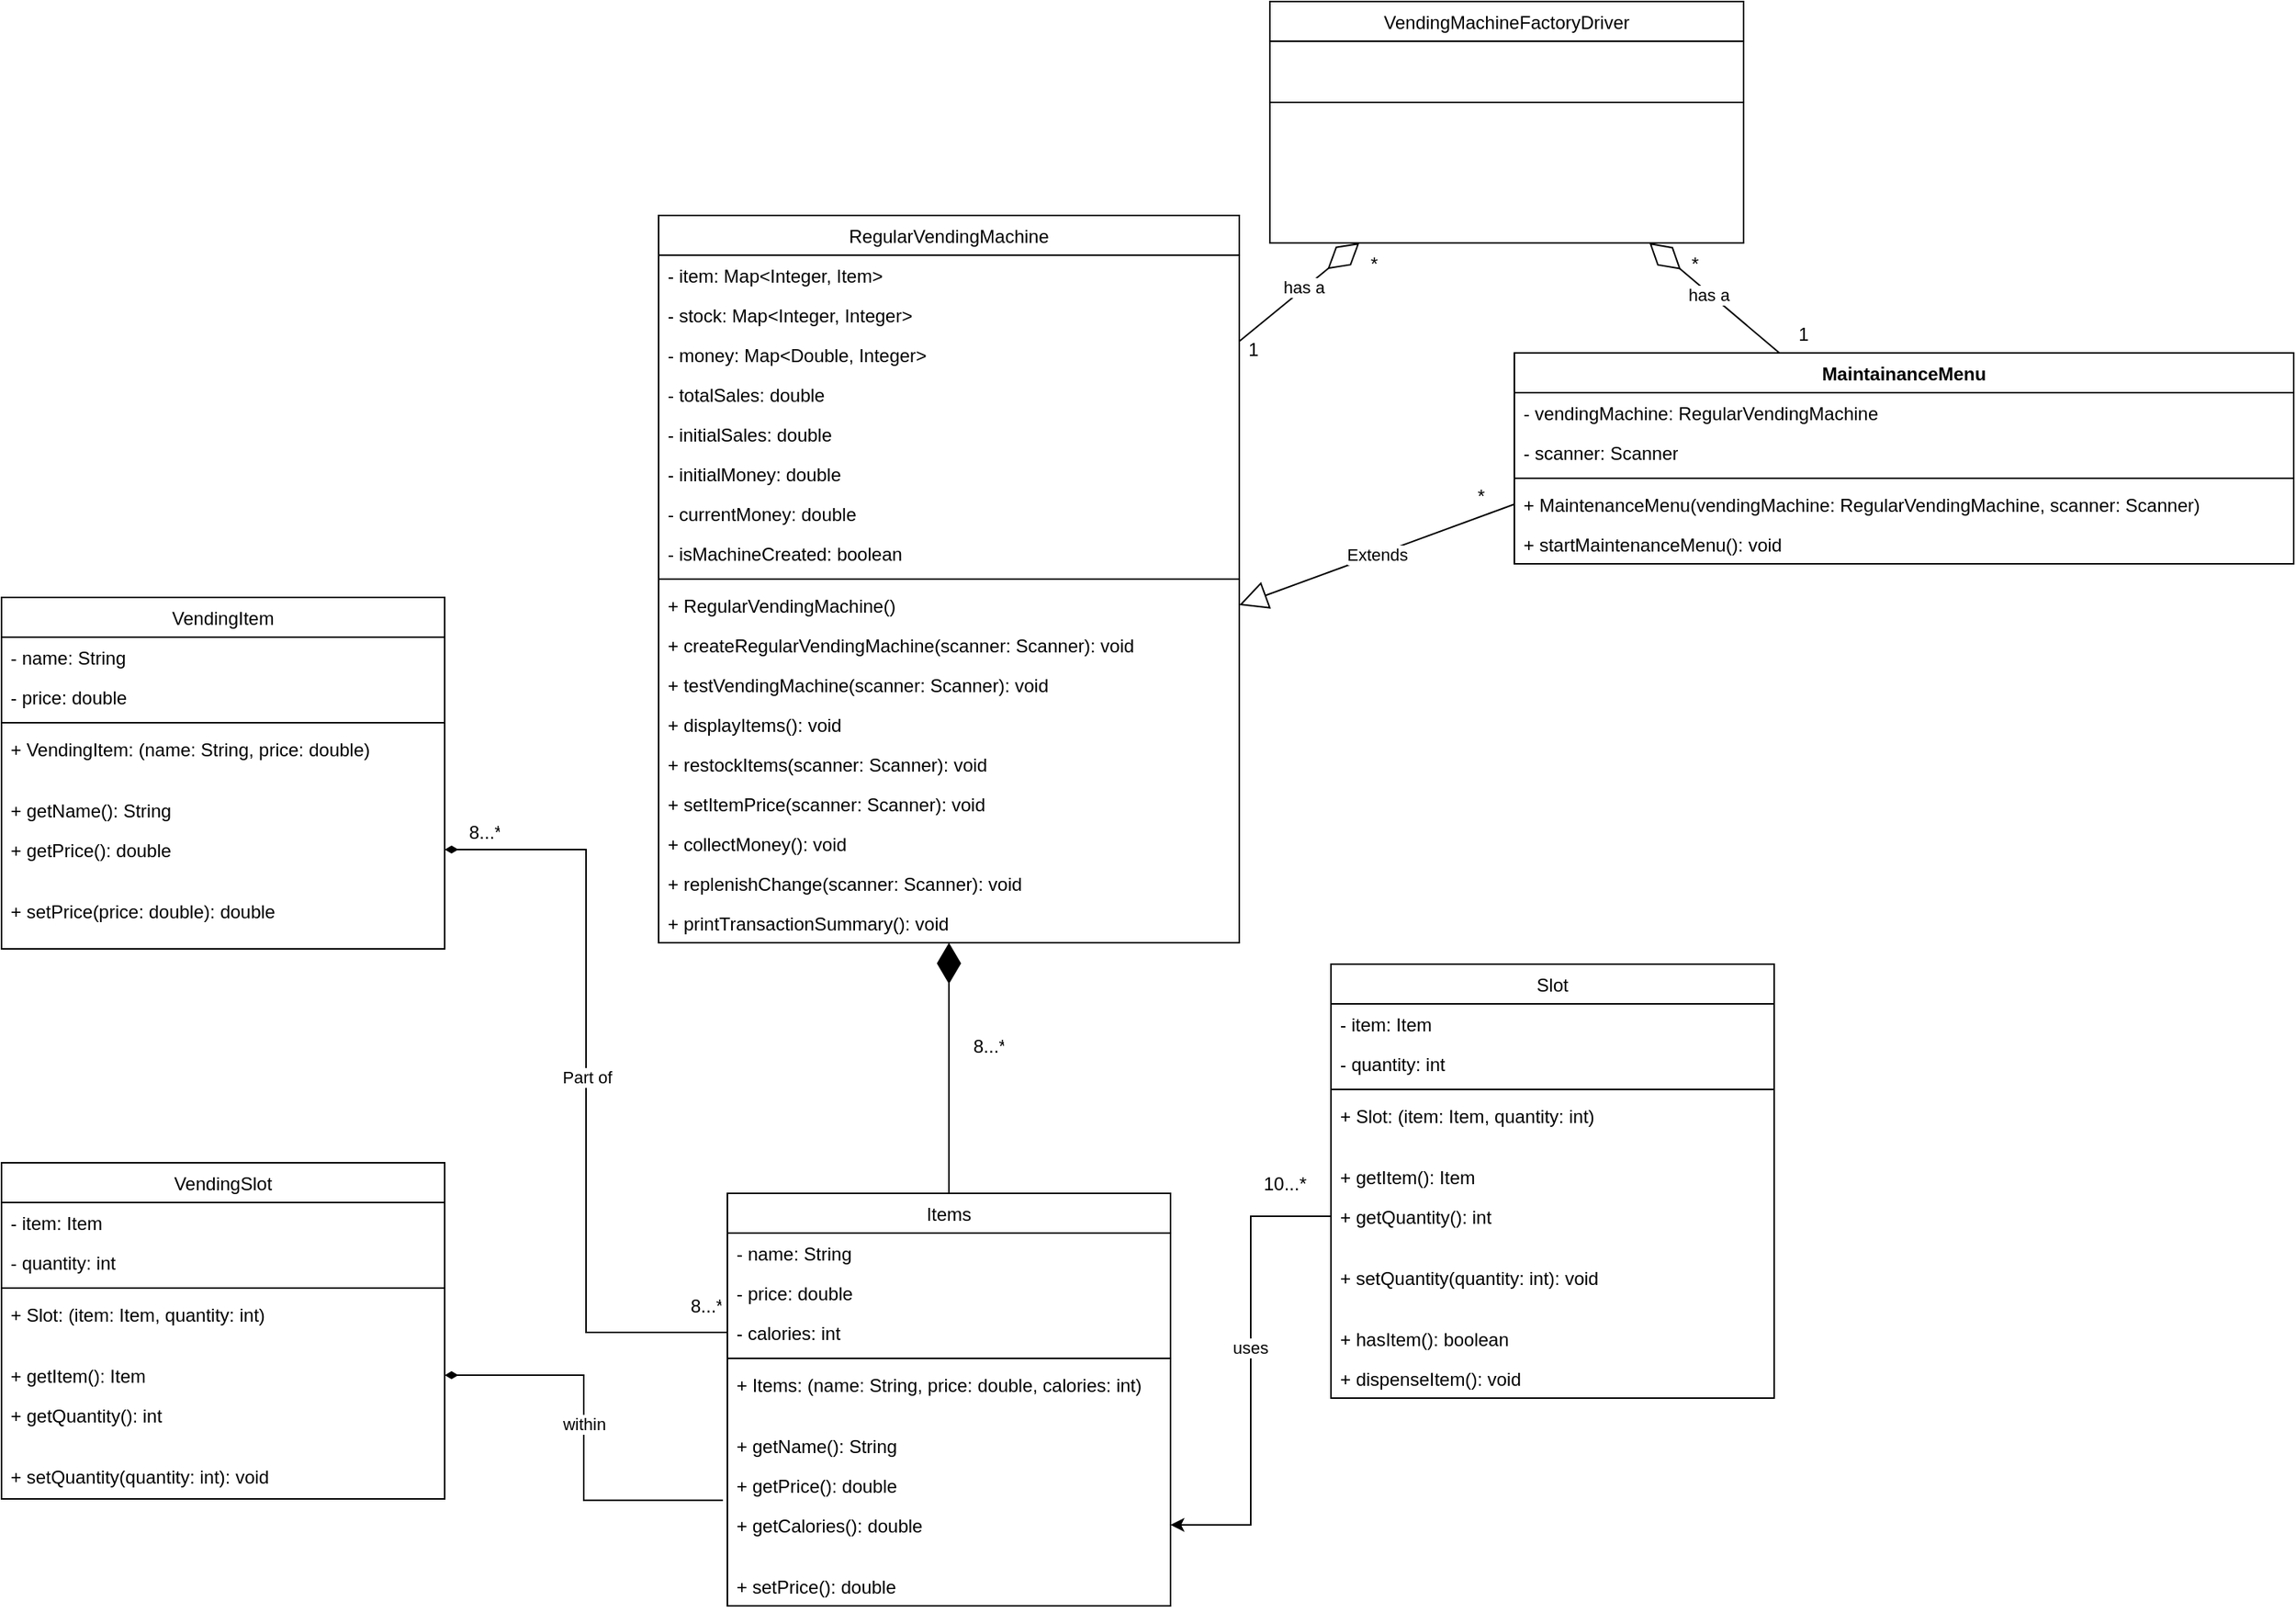 <mxfile version="21.5.2" type="google">
  <diagram id="C5RBs43oDa-KdzZeNtuy" name="Page-1">
    <mxGraphModel grid="1" page="1" gridSize="10" guides="1" tooltips="1" connect="1" arrows="1" fold="1" pageScale="1" pageWidth="827" pageHeight="1169" math="0" shadow="0">
      <root>
        <mxCell id="WIyWlLk6GJQsqaUBKTNV-0" />
        <mxCell id="WIyWlLk6GJQsqaUBKTNV-1" parent="WIyWlLk6GJQsqaUBKTNV-0" />
        <mxCell id="zkfFHV4jXpPFQw0GAbJ--0" value="RegularVendingMachine" style="swimlane;fontStyle=0;align=center;verticalAlign=top;childLayout=stackLayout;horizontal=1;startSize=26;horizontalStack=0;resizeParent=1;resizeLast=0;collapsible=1;marginBottom=0;rounded=0;shadow=0;strokeWidth=1;" vertex="1" parent="WIyWlLk6GJQsqaUBKTNV-1">
          <mxGeometry x="-670" y="-1390" width="380" height="476" as="geometry">
            <mxRectangle x="230" y="140" width="160" height="26" as="alternateBounds" />
          </mxGeometry>
        </mxCell>
        <mxCell id="sjligCayeosNenz6CBjs-1" value="- item: Map&amp;lt;Integer, Item&amp;gt;" style="text;strokeColor=none;fillColor=none;align=left;verticalAlign=top;spacingLeft=4;spacingRight=4;overflow=hidden;rotatable=0;points=[[0,0.5],[1,0.5]];portConstraint=eastwest;whiteSpace=wrap;html=1;" vertex="1" parent="zkfFHV4jXpPFQw0GAbJ--0">
          <mxGeometry y="26" width="380" height="26" as="geometry" />
        </mxCell>
        <mxCell id="4VMU4Z-mmRMoSeS6-8lF-65" value="- stock: Map&amp;lt;Integer, Integer&amp;gt;" style="text;strokeColor=none;fillColor=none;align=left;verticalAlign=top;spacingLeft=4;spacingRight=4;overflow=hidden;rotatable=0;points=[[0,0.5],[1,0.5]];portConstraint=eastwest;whiteSpace=wrap;html=1;" vertex="1" parent="zkfFHV4jXpPFQw0GAbJ--0">
          <mxGeometry y="52" width="380" height="26" as="geometry" />
        </mxCell>
        <mxCell id="4VMU4Z-mmRMoSeS6-8lF-66" value="- money: Map&amp;lt;Double, Integer&amp;gt;" style="text;strokeColor=none;fillColor=none;align=left;verticalAlign=top;spacingLeft=4;spacingRight=4;overflow=hidden;rotatable=0;points=[[0,0.5],[1,0.5]];portConstraint=eastwest;whiteSpace=wrap;html=1;" vertex="1" parent="zkfFHV4jXpPFQw0GAbJ--0">
          <mxGeometry y="78" width="380" height="26" as="geometry" />
        </mxCell>
        <mxCell id="sjligCayeosNenz6CBjs-2" value="- totalSales: double" style="text;strokeColor=none;fillColor=none;align=left;verticalAlign=top;spacingLeft=4;spacingRight=4;overflow=hidden;rotatable=0;points=[[0,0.5],[1,0.5]];portConstraint=eastwest;whiteSpace=wrap;html=1;" vertex="1" parent="zkfFHV4jXpPFQw0GAbJ--0">
          <mxGeometry y="104" width="380" height="26" as="geometry" />
        </mxCell>
        <mxCell id="4VMU4Z-mmRMoSeS6-8lF-58" value="- initialSales: double" style="text;strokeColor=none;fillColor=none;align=left;verticalAlign=top;spacingLeft=4;spacingRight=4;overflow=hidden;rotatable=0;points=[[0,0.5],[1,0.5]];portConstraint=eastwest;whiteSpace=wrap;html=1;" vertex="1" parent="zkfFHV4jXpPFQw0GAbJ--0">
          <mxGeometry y="130" width="380" height="26" as="geometry" />
        </mxCell>
        <mxCell id="4VMU4Z-mmRMoSeS6-8lF-60" value="- initialMoney: double" style="text;strokeColor=none;fillColor=none;align=left;verticalAlign=top;spacingLeft=4;spacingRight=4;overflow=hidden;rotatable=0;points=[[0,0.5],[1,0.5]];portConstraint=eastwest;whiteSpace=wrap;html=1;" vertex="1" parent="zkfFHV4jXpPFQw0GAbJ--0">
          <mxGeometry y="156" width="380" height="26" as="geometry" />
        </mxCell>
        <mxCell id="4VMU4Z-mmRMoSeS6-8lF-59" value="- currentMoney: double" style="text;strokeColor=none;fillColor=none;align=left;verticalAlign=top;spacingLeft=4;spacingRight=4;overflow=hidden;rotatable=0;points=[[0,0.5],[1,0.5]];portConstraint=eastwest;whiteSpace=wrap;html=1;" vertex="1" parent="zkfFHV4jXpPFQw0GAbJ--0">
          <mxGeometry y="182" width="380" height="26" as="geometry" />
        </mxCell>
        <mxCell id="4VMU4Z-mmRMoSeS6-8lF-67" value="- isMachineCreated: boolean" style="text;strokeColor=none;fillColor=none;align=left;verticalAlign=top;spacingLeft=4;spacingRight=4;overflow=hidden;rotatable=0;points=[[0,0.5],[1,0.5]];portConstraint=eastwest;whiteSpace=wrap;html=1;" vertex="1" parent="zkfFHV4jXpPFQw0GAbJ--0">
          <mxGeometry y="208" width="380" height="26" as="geometry" />
        </mxCell>
        <mxCell id="zkfFHV4jXpPFQw0GAbJ--4" value="" style="line;html=1;strokeWidth=1;align=left;verticalAlign=middle;spacingTop=-1;spacingLeft=3;spacingRight=3;rotatable=0;labelPosition=right;points=[];portConstraint=eastwest;" vertex="1" parent="zkfFHV4jXpPFQw0GAbJ--0">
          <mxGeometry y="234" width="380" height="8" as="geometry" />
        </mxCell>
        <mxCell id="Ftxis34kCryBJqg0Mg_R-10" value="&lt;font&gt;+ RegularVendingMachine()&lt;/font&gt;" style="text;align=left;verticalAlign=top;spacingLeft=4;spacingRight=4;overflow=hidden;rotatable=0;points=[[0,0.5],[1,0.5]];portConstraint=eastwest;whiteSpace=wrap;html=1;fontColor=#000000;" vertex="1" parent="zkfFHV4jXpPFQw0GAbJ--0">
          <mxGeometry y="242" width="380" height="26" as="geometry" />
        </mxCell>
        <mxCell id="sjligCayeosNenz6CBjs-9" value="&lt;font&gt;+ createRegularVendingMachine(scanner: Scanner): void&lt;/font&gt;" style="text;align=left;verticalAlign=top;spacingLeft=4;spacingRight=4;overflow=hidden;rotatable=0;points=[[0,0.5],[1,0.5]];portConstraint=eastwest;whiteSpace=wrap;html=1;fontColor=#000000;" vertex="1" parent="zkfFHV4jXpPFQw0GAbJ--0">
          <mxGeometry y="268" width="380" height="26" as="geometry" />
        </mxCell>
        <mxCell id="4VMU4Z-mmRMoSeS6-8lF-64" value="&lt;font&gt;+ testVendingMachine(scanner: Scanner): void&lt;/font&gt;" style="text;align=left;verticalAlign=top;spacingLeft=4;spacingRight=4;overflow=hidden;rotatable=0;points=[[0,0.5],[1,0.5]];portConstraint=eastwest;whiteSpace=wrap;html=1;fontColor=#000000;" vertex="1" parent="zkfFHV4jXpPFQw0GAbJ--0">
          <mxGeometry y="294" width="380" height="26" as="geometry" />
        </mxCell>
        <mxCell id="4VMU4Z-mmRMoSeS6-8lF-73" value="&lt;font&gt;+ displayItems(): void&lt;/font&gt;" style="text;align=left;verticalAlign=top;spacingLeft=4;spacingRight=4;overflow=hidden;rotatable=0;points=[[0,0.5],[1,0.5]];portConstraint=eastwest;whiteSpace=wrap;html=1;fontColor=#000000;" vertex="1" parent="zkfFHV4jXpPFQw0GAbJ--0">
          <mxGeometry y="320" width="380" height="26" as="geometry" />
        </mxCell>
        <mxCell id="4VMU4Z-mmRMoSeS6-8lF-68" value="&lt;font&gt;+ restockItems(scanner: Scanner): void&lt;/font&gt;" style="text;align=left;verticalAlign=top;spacingLeft=4;spacingRight=4;overflow=hidden;rotatable=0;points=[[0,0.5],[1,0.5]];portConstraint=eastwest;whiteSpace=wrap;html=1;fontColor=#000000;" vertex="1" parent="zkfFHV4jXpPFQw0GAbJ--0">
          <mxGeometry y="346" width="380" height="26" as="geometry" />
        </mxCell>
        <mxCell id="4VMU4Z-mmRMoSeS6-8lF-69" value="&lt;font&gt;+ setItemPrice(scanner: Scanner): void&lt;/font&gt;" style="text;align=left;verticalAlign=top;spacingLeft=4;spacingRight=4;overflow=hidden;rotatable=0;points=[[0,0.5],[1,0.5]];portConstraint=eastwest;whiteSpace=wrap;html=1;fontColor=#000000;" vertex="1" parent="zkfFHV4jXpPFQw0GAbJ--0">
          <mxGeometry y="372" width="380" height="26" as="geometry" />
        </mxCell>
        <mxCell id="4VMU4Z-mmRMoSeS6-8lF-72" value="&lt;font&gt;+ collectMoney(): void&lt;/font&gt;" style="text;align=left;verticalAlign=top;spacingLeft=4;spacingRight=4;overflow=hidden;rotatable=0;points=[[0,0.5],[1,0.5]];portConstraint=eastwest;whiteSpace=wrap;html=1;fontColor=#000000;" vertex="1" parent="zkfFHV4jXpPFQw0GAbJ--0">
          <mxGeometry y="398" width="380" height="26" as="geometry" />
        </mxCell>
        <mxCell id="4VMU4Z-mmRMoSeS6-8lF-70" value="&lt;font&gt;+ replenishChange(scanner: Scanner): void&lt;/font&gt;" style="text;align=left;verticalAlign=top;spacingLeft=4;spacingRight=4;overflow=hidden;rotatable=0;points=[[0,0.5],[1,0.5]];portConstraint=eastwest;whiteSpace=wrap;html=1;fontColor=#000000;" vertex="1" parent="zkfFHV4jXpPFQw0GAbJ--0">
          <mxGeometry y="424" width="380" height="26" as="geometry" />
        </mxCell>
        <mxCell id="4VMU4Z-mmRMoSeS6-8lF-71" value="&lt;font&gt;+ printTransactionSummary(): void&lt;/font&gt;" style="text;align=left;verticalAlign=top;spacingLeft=4;spacingRight=4;overflow=hidden;rotatable=0;points=[[0,0.5],[1,0.5]];portConstraint=eastwest;whiteSpace=wrap;html=1;fontColor=#000000;" vertex="1" parent="zkfFHV4jXpPFQw0GAbJ--0">
          <mxGeometry y="450" width="380" height="26" as="geometry" />
        </mxCell>
        <mxCell id="zkfFHV4jXpPFQw0GAbJ--6" value="VendingMachineFactoryDriver" style="swimlane;fontStyle=0;align=center;verticalAlign=top;childLayout=stackLayout;horizontal=1;startSize=26;horizontalStack=0;resizeParent=1;resizeLast=0;collapsible=1;marginBottom=0;rounded=0;shadow=0;strokeWidth=1;" vertex="1" parent="WIyWlLk6GJQsqaUBKTNV-1">
          <mxGeometry x="-270" y="-1530" width="310" height="158" as="geometry">
            <mxRectangle x="130" y="380" width="160" height="26" as="alternateBounds" />
          </mxGeometry>
        </mxCell>
        <mxCell id="zkfFHV4jXpPFQw0GAbJ--9" value="" style="line;html=1;strokeWidth=1;align=left;verticalAlign=middle;spacingTop=-1;spacingLeft=3;spacingRight=3;rotatable=0;labelPosition=right;points=[];portConstraint=eastwest;" vertex="1" parent="zkfFHV4jXpPFQw0GAbJ--6">
          <mxGeometry y="26" width="310" height="80" as="geometry" />
        </mxCell>
        <mxCell id="zkfFHV4jXpPFQw0GAbJ--13" value="Items" style="swimlane;fontStyle=0;align=center;verticalAlign=top;childLayout=stackLayout;horizontal=1;startSize=26;horizontalStack=0;resizeParent=1;resizeLast=0;collapsible=1;marginBottom=0;rounded=0;shadow=0;strokeWidth=1;" vertex="1" parent="WIyWlLk6GJQsqaUBKTNV-1">
          <mxGeometry x="-625" y="-750" width="290" height="270" as="geometry">
            <mxRectangle x="340" y="380" width="170" height="26" as="alternateBounds" />
          </mxGeometry>
        </mxCell>
        <mxCell id="zkfFHV4jXpPFQw0GAbJ--14" value="- name: String" style="text;align=left;verticalAlign=top;spacingLeft=4;spacingRight=4;overflow=hidden;rotatable=0;points=[[0,0.5],[1,0.5]];portConstraint=eastwest;" vertex="1" parent="zkfFHV4jXpPFQw0GAbJ--13">
          <mxGeometry y="26" width="290" height="26" as="geometry" />
        </mxCell>
        <mxCell id="tZ-t31P2g23O8J471MZx-1" value="- price: double" style="text;strokeColor=none;fillColor=none;align=left;verticalAlign=top;spacingLeft=4;spacingRight=4;overflow=hidden;rotatable=0;points=[[0,0.5],[1,0.5]];portConstraint=eastwest;whiteSpace=wrap;html=1;" vertex="1" parent="zkfFHV4jXpPFQw0GAbJ--13">
          <mxGeometry y="52" width="290" height="26" as="geometry" />
        </mxCell>
        <mxCell id="vXKQQ92mJ1Q6SvGPR4cO-1" value="- calories: int" style="text;align=left;verticalAlign=top;spacingLeft=4;spacingRight=4;overflow=hidden;rotatable=0;points=[[0,0.5],[1,0.5]];portConstraint=eastwest;" vertex="1" parent="zkfFHV4jXpPFQw0GAbJ--13">
          <mxGeometry y="78" width="290" height="26" as="geometry" />
        </mxCell>
        <mxCell id="zkfFHV4jXpPFQw0GAbJ--15" value="" style="line;html=1;strokeWidth=1;align=left;verticalAlign=middle;spacingTop=-1;spacingLeft=3;spacingRight=3;rotatable=0;labelPosition=right;points=[];portConstraint=eastwest;" vertex="1" parent="zkfFHV4jXpPFQw0GAbJ--13">
          <mxGeometry y="104" width="290" height="8" as="geometry" />
        </mxCell>
        <mxCell id="tZ-t31P2g23O8J471MZx-0" value="+ Items: (name: String, price: double, calories: int)" style="text;strokeColor=none;fillColor=none;align=left;verticalAlign=top;spacingLeft=4;spacingRight=4;overflow=hidden;rotatable=0;points=[[0,0.5],[1,0.5]];portConstraint=eastwest;whiteSpace=wrap;html=1;" vertex="1" parent="zkfFHV4jXpPFQw0GAbJ--13">
          <mxGeometry y="112" width="290" height="26" as="geometry" />
        </mxCell>
        <mxCell id="sjligCayeosNenz6CBjs-5" value="" style="text;strokeColor=none;fillColor=none;align=left;verticalAlign=middle;spacingTop=-1;spacingLeft=4;spacingRight=4;rotatable=0;labelPosition=right;points=[];portConstraint=eastwest;" vertex="1" parent="zkfFHV4jXpPFQw0GAbJ--13">
          <mxGeometry y="138" width="290" height="14" as="geometry" />
        </mxCell>
        <mxCell id="sjligCayeosNenz6CBjs-4" value="+ getName(): String" style="text;strokeColor=none;fillColor=none;align=left;verticalAlign=top;spacingLeft=4;spacingRight=4;overflow=hidden;rotatable=0;points=[[0,0.5],[1,0.5]];portConstraint=eastwest;whiteSpace=wrap;html=1;" vertex="1" parent="zkfFHV4jXpPFQw0GAbJ--13">
          <mxGeometry y="152" width="290" height="26" as="geometry" />
        </mxCell>
        <mxCell id="sjligCayeosNenz6CBjs-6" value="+ getPrice(): double" style="text;strokeColor=none;fillColor=none;align=left;verticalAlign=top;spacingLeft=4;spacingRight=4;overflow=hidden;rotatable=0;points=[[0,0.5],[1,0.5]];portConstraint=eastwest;whiteSpace=wrap;html=1;" vertex="1" parent="zkfFHV4jXpPFQw0GAbJ--13">
          <mxGeometry y="178" width="290" height="26" as="geometry" />
        </mxCell>
        <mxCell id="vXKQQ92mJ1Q6SvGPR4cO-3" value="+ getCalories(): double" style="text;strokeColor=none;fillColor=none;align=left;verticalAlign=top;spacingLeft=4;spacingRight=4;overflow=hidden;rotatable=0;points=[[0,0.5],[1,0.5]];portConstraint=eastwest;whiteSpace=wrap;html=1;" vertex="1" parent="zkfFHV4jXpPFQw0GAbJ--13">
          <mxGeometry y="204" width="290" height="26" as="geometry" />
        </mxCell>
        <mxCell id="vXKQQ92mJ1Q6SvGPR4cO-4" value="" style="text;strokeColor=none;fillColor=none;align=left;verticalAlign=middle;spacingTop=-1;spacingLeft=4;spacingRight=4;rotatable=0;labelPosition=right;points=[];portConstraint=eastwest;" vertex="1" parent="zkfFHV4jXpPFQw0GAbJ--13">
          <mxGeometry y="230" width="290" height="14" as="geometry" />
        </mxCell>
        <mxCell id="sjligCayeosNenz6CBjs-10" value="+ setPrice(): double" style="text;strokeColor=none;fillColor=none;align=left;verticalAlign=top;spacingLeft=4;spacingRight=4;overflow=hidden;rotatable=0;points=[[0,0.5],[1,0.5]];portConstraint=eastwest;whiteSpace=wrap;html=1;" vertex="1" parent="zkfFHV4jXpPFQw0GAbJ--13">
          <mxGeometry y="244" width="290" height="26" as="geometry" />
        </mxCell>
        <mxCell id="qcFXy6iBy3wJgS7edXDh-5" value="" style="endArrow=diamondThin;endFill=1;endSize=24;html=1;rounded=0;" edge="1" parent="WIyWlLk6GJQsqaUBKTNV-1" source="zkfFHV4jXpPFQw0GAbJ--13" target="zkfFHV4jXpPFQw0GAbJ--0">
          <mxGeometry width="160" relative="1" as="geometry">
            <mxPoint x="-320" y="-650" as="sourcePoint" />
            <mxPoint x="-160" y="-650" as="targetPoint" />
          </mxGeometry>
        </mxCell>
        <mxCell id="vXKQQ92mJ1Q6SvGPR4cO-6" value="MaintainanceMenu" style="swimlane;fontStyle=1;align=center;verticalAlign=top;childLayout=stackLayout;horizontal=1;startSize=26;horizontalStack=0;resizeParent=1;resizeParentMax=0;resizeLast=0;collapsible=1;marginBottom=0;whiteSpace=wrap;html=1;" vertex="1" parent="WIyWlLk6GJQsqaUBKTNV-1">
          <mxGeometry x="-110" y="-1300" width="510" height="138" as="geometry" />
        </mxCell>
        <mxCell id="vXKQQ92mJ1Q6SvGPR4cO-9" value="&lt;font&gt;- vendingMachine: RegularVendingMachine&lt;br&gt;&lt;/font&gt;" style="text;align=left;verticalAlign=top;spacingLeft=4;spacingRight=4;overflow=hidden;rotatable=0;points=[[0,0.5],[1,0.5]];portConstraint=eastwest;whiteSpace=wrap;html=1;fontColor=#000000;" vertex="1" parent="vXKQQ92mJ1Q6SvGPR4cO-6">
          <mxGeometry y="26" width="510" height="26" as="geometry" />
        </mxCell>
        <mxCell id="vXKQQ92mJ1Q6SvGPR4cO-7" value="- scanner: Scanner" style="text;strokeColor=none;fillColor=none;align=left;verticalAlign=top;spacingLeft=4;spacingRight=4;overflow=hidden;rotatable=0;points=[[0,0.5],[1,0.5]];portConstraint=eastwest;whiteSpace=wrap;html=1;" vertex="1" parent="vXKQQ92mJ1Q6SvGPR4cO-6">
          <mxGeometry y="52" width="510" height="26" as="geometry" />
        </mxCell>
        <mxCell id="vXKQQ92mJ1Q6SvGPR4cO-11" value="" style="line;strokeWidth=1;fillColor=none;align=left;verticalAlign=middle;spacingTop=-1;spacingLeft=3;spacingRight=3;rotatable=0;labelPosition=right;points=[];portConstraint=eastwest;strokeColor=inherit;" vertex="1" parent="vXKQQ92mJ1Q6SvGPR4cO-6">
          <mxGeometry y="78" width="510" height="8" as="geometry" />
        </mxCell>
        <mxCell id="vXKQQ92mJ1Q6SvGPR4cO-12" value="+ MaintenanceMenu(vendingMachine: RegularVendingMachine, scanner: Scanner)" style="text;strokeColor=none;fillColor=none;align=left;verticalAlign=top;spacingLeft=4;spacingRight=4;overflow=hidden;rotatable=0;points=[[0,0.5],[1,0.5]];portConstraint=eastwest;whiteSpace=wrap;html=1;" vertex="1" parent="vXKQQ92mJ1Q6SvGPR4cO-6">
          <mxGeometry y="86" width="510" height="26" as="geometry" />
        </mxCell>
        <mxCell id="4VMU4Z-mmRMoSeS6-8lF-3" value="+ startMaintenanceMenu(): void" style="text;strokeColor=none;fillColor=none;align=left;verticalAlign=top;spacingLeft=4;spacingRight=4;overflow=hidden;rotatable=0;points=[[0,0.5],[1,0.5]];portConstraint=eastwest;whiteSpace=wrap;html=1;" vertex="1" parent="vXKQQ92mJ1Q6SvGPR4cO-6">
          <mxGeometry y="112" width="510" height="26" as="geometry" />
        </mxCell>
        <mxCell id="MbQpKbMUvAjcWr9vMlsa-33" value="Extends" style="endArrow=block;endSize=16;endFill=0;html=1;rounded=0;exitX=0;exitY=0.5;exitDx=0;exitDy=0;entryX=1;entryY=0.5;entryDx=0;entryDy=0;" edge="1" parent="WIyWlLk6GJQsqaUBKTNV-1" source="vXKQQ92mJ1Q6SvGPR4cO-12" target="Ftxis34kCryBJqg0Mg_R-10">
          <mxGeometry width="160" relative="1" as="geometry">
            <mxPoint x="-70" y="-1193.0" as="sourcePoint" />
            <mxPoint x="-330" y="-1165" as="targetPoint" />
          </mxGeometry>
        </mxCell>
        <mxCell id="4VMU4Z-mmRMoSeS6-8lF-4" value="Slot" style="swimlane;fontStyle=0;align=center;verticalAlign=top;childLayout=stackLayout;horizontal=1;startSize=26;horizontalStack=0;resizeParent=1;resizeLast=0;collapsible=1;marginBottom=0;rounded=0;shadow=0;strokeWidth=1;" vertex="1" parent="WIyWlLk6GJQsqaUBKTNV-1">
          <mxGeometry x="-230" y="-900" width="290" height="284" as="geometry">
            <mxRectangle x="340" y="380" width="170" height="26" as="alternateBounds" />
          </mxGeometry>
        </mxCell>
        <mxCell id="4VMU4Z-mmRMoSeS6-8lF-5" value="- item: Item" style="text;align=left;verticalAlign=top;spacingLeft=4;spacingRight=4;overflow=hidden;rotatable=0;points=[[0,0.5],[1,0.5]];portConstraint=eastwest;" vertex="1" parent="4VMU4Z-mmRMoSeS6-8lF-4">
          <mxGeometry y="26" width="290" height="26" as="geometry" />
        </mxCell>
        <mxCell id="4VMU4Z-mmRMoSeS6-8lF-7" value="- quantity: int" style="text;align=left;verticalAlign=top;spacingLeft=4;spacingRight=4;overflow=hidden;rotatable=0;points=[[0,0.5],[1,0.5]];portConstraint=eastwest;" vertex="1" parent="4VMU4Z-mmRMoSeS6-8lF-4">
          <mxGeometry y="52" width="290" height="26" as="geometry" />
        </mxCell>
        <mxCell id="4VMU4Z-mmRMoSeS6-8lF-8" value="" style="line;html=1;strokeWidth=1;align=left;verticalAlign=middle;spacingTop=-1;spacingLeft=3;spacingRight=3;rotatable=0;labelPosition=right;points=[];portConstraint=eastwest;" vertex="1" parent="4VMU4Z-mmRMoSeS6-8lF-4">
          <mxGeometry y="78" width="290" height="8" as="geometry" />
        </mxCell>
        <mxCell id="4VMU4Z-mmRMoSeS6-8lF-9" value="+ Slot: (item: Item, quantity: int)" style="text;strokeColor=none;fillColor=none;align=left;verticalAlign=top;spacingLeft=4;spacingRight=4;overflow=hidden;rotatable=0;points=[[0,0.5],[1,0.5]];portConstraint=eastwest;whiteSpace=wrap;html=1;" vertex="1" parent="4VMU4Z-mmRMoSeS6-8lF-4">
          <mxGeometry y="86" width="290" height="26" as="geometry" />
        </mxCell>
        <mxCell id="4VMU4Z-mmRMoSeS6-8lF-10" value="" style="text;strokeColor=none;fillColor=none;align=left;verticalAlign=middle;spacingTop=-1;spacingLeft=4;spacingRight=4;rotatable=0;labelPosition=right;points=[];portConstraint=eastwest;" vertex="1" parent="4VMU4Z-mmRMoSeS6-8lF-4">
          <mxGeometry y="112" width="290" height="14" as="geometry" />
        </mxCell>
        <mxCell id="4VMU4Z-mmRMoSeS6-8lF-11" value="+ getItem(): Item" style="text;strokeColor=none;fillColor=none;align=left;verticalAlign=top;spacingLeft=4;spacingRight=4;overflow=hidden;rotatable=0;points=[[0,0.5],[1,0.5]];portConstraint=eastwest;whiteSpace=wrap;html=1;" vertex="1" parent="4VMU4Z-mmRMoSeS6-8lF-4">
          <mxGeometry y="126" width="290" height="26" as="geometry" />
        </mxCell>
        <mxCell id="4VMU4Z-mmRMoSeS6-8lF-13" value="+ getQuantity(): int" style="text;strokeColor=none;fillColor=none;align=left;verticalAlign=top;spacingLeft=4;spacingRight=4;overflow=hidden;rotatable=0;points=[[0,0.5],[1,0.5]];portConstraint=eastwest;whiteSpace=wrap;html=1;" vertex="1" parent="4VMU4Z-mmRMoSeS6-8lF-4">
          <mxGeometry y="152" width="290" height="26" as="geometry" />
        </mxCell>
        <mxCell id="4VMU4Z-mmRMoSeS6-8lF-14" value="" style="text;strokeColor=none;fillColor=none;align=left;verticalAlign=middle;spacingTop=-1;spacingLeft=4;spacingRight=4;rotatable=0;labelPosition=right;points=[];portConstraint=eastwest;" vertex="1" parent="4VMU4Z-mmRMoSeS6-8lF-4">
          <mxGeometry y="178" width="290" height="14" as="geometry" />
        </mxCell>
        <mxCell id="4VMU4Z-mmRMoSeS6-8lF-15" value="+ setQuantity(quantity: int): void" style="text;strokeColor=none;fillColor=none;align=left;verticalAlign=top;spacingLeft=4;spacingRight=4;overflow=hidden;rotatable=0;points=[[0,0.5],[1,0.5]];portConstraint=eastwest;whiteSpace=wrap;html=1;" vertex="1" parent="4VMU4Z-mmRMoSeS6-8lF-4">
          <mxGeometry y="192" width="290" height="26" as="geometry" />
        </mxCell>
        <mxCell id="4VMU4Z-mmRMoSeS6-8lF-16" value="" style="text;strokeColor=none;fillColor=none;align=left;verticalAlign=middle;spacingTop=-1;spacingLeft=4;spacingRight=4;rotatable=0;labelPosition=right;points=[];portConstraint=eastwest;" vertex="1" parent="4VMU4Z-mmRMoSeS6-8lF-4">
          <mxGeometry y="218" width="290" height="14" as="geometry" />
        </mxCell>
        <mxCell id="4VMU4Z-mmRMoSeS6-8lF-17" value="+ hasItem(): boolean" style="text;strokeColor=none;fillColor=none;align=left;verticalAlign=top;spacingLeft=4;spacingRight=4;overflow=hidden;rotatable=0;points=[[0,0.5],[1,0.5]];portConstraint=eastwest;whiteSpace=wrap;html=1;" vertex="1" parent="4VMU4Z-mmRMoSeS6-8lF-4">
          <mxGeometry y="232" width="290" height="26" as="geometry" />
        </mxCell>
        <mxCell id="4VMU4Z-mmRMoSeS6-8lF-19" value="+ dispenseItem(): void" style="text;strokeColor=none;fillColor=none;align=left;verticalAlign=top;spacingLeft=4;spacingRight=4;overflow=hidden;rotatable=0;points=[[0,0.5],[1,0.5]];portConstraint=eastwest;whiteSpace=wrap;html=1;" vertex="1" parent="4VMU4Z-mmRMoSeS6-8lF-4">
          <mxGeometry y="258" width="290" height="26" as="geometry" />
        </mxCell>
        <mxCell id="4VMU4Z-mmRMoSeS6-8lF-18" value="" style="edgeStyle=orthogonalEdgeStyle;rounded=0;orthogonalLoop=1;jettySize=auto;html=1;" edge="1" parent="WIyWlLk6GJQsqaUBKTNV-1" source="4VMU4Z-mmRMoSeS6-8lF-13" target="vXKQQ92mJ1Q6SvGPR4cO-3">
          <mxGeometry relative="1" as="geometry" />
        </mxCell>
        <mxCell id="ezh8aAVOjd2wmyunn07n-4" value="uses" style="edgeLabel;html=1;align=center;verticalAlign=middle;resizable=0;points=[];" connectable="0" vertex="1" parent="4VMU4Z-mmRMoSeS6-8lF-18">
          <mxGeometry x="-0.097" y="-1" relative="1" as="geometry">
            <mxPoint as="offset" />
          </mxGeometry>
        </mxCell>
        <mxCell id="4VMU4Z-mmRMoSeS6-8lF-20" value="VendingItem" style="swimlane;fontStyle=0;align=center;verticalAlign=top;childLayout=stackLayout;horizontal=1;startSize=26;horizontalStack=0;resizeParent=1;resizeLast=0;collapsible=1;marginBottom=0;rounded=0;shadow=0;strokeWidth=1;" vertex="1" parent="WIyWlLk6GJQsqaUBKTNV-1">
          <mxGeometry x="-1100" y="-1140" width="290" height="230" as="geometry">
            <mxRectangle x="340" y="380" width="170" height="26" as="alternateBounds" />
          </mxGeometry>
        </mxCell>
        <mxCell id="4VMU4Z-mmRMoSeS6-8lF-21" value="- name: String" style="text;align=left;verticalAlign=top;spacingLeft=4;spacingRight=4;overflow=hidden;rotatable=0;points=[[0,0.5],[1,0.5]];portConstraint=eastwest;" vertex="1" parent="4VMU4Z-mmRMoSeS6-8lF-20">
          <mxGeometry y="26" width="290" height="26" as="geometry" />
        </mxCell>
        <mxCell id="4VMU4Z-mmRMoSeS6-8lF-22" value="- price: double" style="text;align=left;verticalAlign=top;spacingLeft=4;spacingRight=4;overflow=hidden;rotatable=0;points=[[0,0.5],[1,0.5]];portConstraint=eastwest;" vertex="1" parent="4VMU4Z-mmRMoSeS6-8lF-20">
          <mxGeometry y="52" width="290" height="26" as="geometry" />
        </mxCell>
        <mxCell id="4VMU4Z-mmRMoSeS6-8lF-23" value="" style="line;html=1;strokeWidth=1;align=left;verticalAlign=middle;spacingTop=-1;spacingLeft=3;spacingRight=3;rotatable=0;labelPosition=right;points=[];portConstraint=eastwest;" vertex="1" parent="4VMU4Z-mmRMoSeS6-8lF-20">
          <mxGeometry y="78" width="290" height="8" as="geometry" />
        </mxCell>
        <mxCell id="4VMU4Z-mmRMoSeS6-8lF-24" value="+ VendingItem: (name: String, price: double)" style="text;strokeColor=none;fillColor=none;align=left;verticalAlign=top;spacingLeft=4;spacingRight=4;overflow=hidden;rotatable=0;points=[[0,0.5],[1,0.5]];portConstraint=eastwest;whiteSpace=wrap;html=1;" vertex="1" parent="4VMU4Z-mmRMoSeS6-8lF-20">
          <mxGeometry y="86" width="290" height="26" as="geometry" />
        </mxCell>
        <mxCell id="4VMU4Z-mmRMoSeS6-8lF-25" value="" style="text;strokeColor=none;fillColor=none;align=left;verticalAlign=middle;spacingTop=-1;spacingLeft=4;spacingRight=4;rotatable=0;labelPosition=right;points=[];portConstraint=eastwest;" vertex="1" parent="4VMU4Z-mmRMoSeS6-8lF-20">
          <mxGeometry y="112" width="290" height="14" as="geometry" />
        </mxCell>
        <mxCell id="4VMU4Z-mmRMoSeS6-8lF-26" value="+ getName(): String" style="text;strokeColor=none;fillColor=none;align=left;verticalAlign=top;spacingLeft=4;spacingRight=4;overflow=hidden;rotatable=0;points=[[0,0.5],[1,0.5]];portConstraint=eastwest;whiteSpace=wrap;html=1;" vertex="1" parent="4VMU4Z-mmRMoSeS6-8lF-20">
          <mxGeometry y="126" width="290" height="26" as="geometry" />
        </mxCell>
        <mxCell id="4VMU4Z-mmRMoSeS6-8lF-27" value="+ getPrice(): double" style="text;strokeColor=none;fillColor=none;align=left;verticalAlign=top;spacingLeft=4;spacingRight=4;overflow=hidden;rotatable=0;points=[[0,0.5],[1,0.5]];portConstraint=eastwest;whiteSpace=wrap;html=1;" vertex="1" parent="4VMU4Z-mmRMoSeS6-8lF-20">
          <mxGeometry y="152" width="290" height="26" as="geometry" />
        </mxCell>
        <mxCell id="4VMU4Z-mmRMoSeS6-8lF-28" value="" style="text;strokeColor=none;fillColor=none;align=left;verticalAlign=middle;spacingTop=-1;spacingLeft=4;spacingRight=4;rotatable=0;labelPosition=right;points=[];portConstraint=eastwest;" vertex="1" parent="4VMU4Z-mmRMoSeS6-8lF-20">
          <mxGeometry y="178" width="290" height="14" as="geometry" />
        </mxCell>
        <mxCell id="4VMU4Z-mmRMoSeS6-8lF-29" value="+ setPrice(price: double): double" style="text;strokeColor=none;fillColor=none;align=left;verticalAlign=top;spacingLeft=4;spacingRight=4;overflow=hidden;rotatable=0;points=[[0,0.5],[1,0.5]];portConstraint=eastwest;whiteSpace=wrap;html=1;" vertex="1" parent="4VMU4Z-mmRMoSeS6-8lF-20">
          <mxGeometry y="192" width="290" height="26" as="geometry" />
        </mxCell>
        <mxCell id="4VMU4Z-mmRMoSeS6-8lF-43" value="VendingSlot" style="swimlane;fontStyle=0;align=center;verticalAlign=top;childLayout=stackLayout;horizontal=1;startSize=26;horizontalStack=0;resizeParent=1;resizeLast=0;collapsible=1;marginBottom=0;rounded=0;shadow=0;strokeWidth=1;" vertex="1" parent="WIyWlLk6GJQsqaUBKTNV-1">
          <mxGeometry x="-1100" y="-770" width="290" height="220" as="geometry">
            <mxRectangle x="340" y="380" width="170" height="26" as="alternateBounds" />
          </mxGeometry>
        </mxCell>
        <mxCell id="4VMU4Z-mmRMoSeS6-8lF-44" value="- item: Item" style="text;align=left;verticalAlign=top;spacingLeft=4;spacingRight=4;overflow=hidden;rotatable=0;points=[[0,0.5],[1,0.5]];portConstraint=eastwest;" vertex="1" parent="4VMU4Z-mmRMoSeS6-8lF-43">
          <mxGeometry y="26" width="290" height="26" as="geometry" />
        </mxCell>
        <mxCell id="4VMU4Z-mmRMoSeS6-8lF-45" value="- quantity: int" style="text;align=left;verticalAlign=top;spacingLeft=4;spacingRight=4;overflow=hidden;rotatable=0;points=[[0,0.5],[1,0.5]];portConstraint=eastwest;" vertex="1" parent="4VMU4Z-mmRMoSeS6-8lF-43">
          <mxGeometry y="52" width="290" height="26" as="geometry" />
        </mxCell>
        <mxCell id="4VMU4Z-mmRMoSeS6-8lF-46" value="" style="line;html=1;strokeWidth=1;align=left;verticalAlign=middle;spacingTop=-1;spacingLeft=3;spacingRight=3;rotatable=0;labelPosition=right;points=[];portConstraint=eastwest;" vertex="1" parent="4VMU4Z-mmRMoSeS6-8lF-43">
          <mxGeometry y="78" width="290" height="8" as="geometry" />
        </mxCell>
        <mxCell id="4VMU4Z-mmRMoSeS6-8lF-47" value="+ Slot: (item: Item, quantity: int)" style="text;strokeColor=none;fillColor=none;align=left;verticalAlign=top;spacingLeft=4;spacingRight=4;overflow=hidden;rotatable=0;points=[[0,0.5],[1,0.5]];portConstraint=eastwest;whiteSpace=wrap;html=1;" vertex="1" parent="4VMU4Z-mmRMoSeS6-8lF-43">
          <mxGeometry y="86" width="290" height="26" as="geometry" />
        </mxCell>
        <mxCell id="4VMU4Z-mmRMoSeS6-8lF-48" value="" style="text;strokeColor=none;fillColor=none;align=left;verticalAlign=middle;spacingTop=-1;spacingLeft=4;spacingRight=4;rotatable=0;labelPosition=right;points=[];portConstraint=eastwest;" vertex="1" parent="4VMU4Z-mmRMoSeS6-8lF-43">
          <mxGeometry y="112" width="290" height="14" as="geometry" />
        </mxCell>
        <mxCell id="4VMU4Z-mmRMoSeS6-8lF-49" value="+ getItem(): Item" style="text;strokeColor=none;fillColor=none;align=left;verticalAlign=top;spacingLeft=4;spacingRight=4;overflow=hidden;rotatable=0;points=[[0,0.5],[1,0.5]];portConstraint=eastwest;whiteSpace=wrap;html=1;" vertex="1" parent="4VMU4Z-mmRMoSeS6-8lF-43">
          <mxGeometry y="126" width="290" height="26" as="geometry" />
        </mxCell>
        <mxCell id="4VMU4Z-mmRMoSeS6-8lF-50" value="+ getQuantity(): int" style="text;strokeColor=none;fillColor=none;align=left;verticalAlign=top;spacingLeft=4;spacingRight=4;overflow=hidden;rotatable=0;points=[[0,0.5],[1,0.5]];portConstraint=eastwest;whiteSpace=wrap;html=1;" vertex="1" parent="4VMU4Z-mmRMoSeS6-8lF-43">
          <mxGeometry y="152" width="290" height="26" as="geometry" />
        </mxCell>
        <mxCell id="4VMU4Z-mmRMoSeS6-8lF-51" value="" style="text;strokeColor=none;fillColor=none;align=left;verticalAlign=middle;spacingTop=-1;spacingLeft=4;spacingRight=4;rotatable=0;labelPosition=right;points=[];portConstraint=eastwest;" vertex="1" parent="4VMU4Z-mmRMoSeS6-8lF-43">
          <mxGeometry y="178" width="290" height="14" as="geometry" />
        </mxCell>
        <mxCell id="4VMU4Z-mmRMoSeS6-8lF-52" value="+ setQuantity(quantity: int): void" style="text;strokeColor=none;fillColor=none;align=left;verticalAlign=top;spacingLeft=4;spacingRight=4;overflow=hidden;rotatable=0;points=[[0,0.5],[1,0.5]];portConstraint=eastwest;whiteSpace=wrap;html=1;" vertex="1" parent="4VMU4Z-mmRMoSeS6-8lF-43">
          <mxGeometry y="192" width="290" height="26" as="geometry" />
        </mxCell>
        <mxCell id="ezh8aAVOjd2wmyunn07n-0" value="*" style="text;strokeColor=none;fillColor=none;align=left;verticalAlign=top;spacingLeft=4;spacingRight=4;overflow=hidden;rotatable=0;points=[[0,0.5],[1,0.5]];portConstraint=eastwest;whiteSpace=wrap;html=1;" vertex="1" parent="WIyWlLk6GJQsqaUBKTNV-1">
          <mxGeometry x="-140" y="-1220" width="30" height="26" as="geometry" />
        </mxCell>
        <mxCell id="4VMU4Z-mmRMoSeS6-8lF-56" value="within" style="html=1;verticalAlign=bottom;endArrow=diamondThin;edgeStyle=elbowEdgeStyle;elbow=horizontal;curved=0;rounded=0;exitX=-0.01;exitY=0.878;exitDx=0;exitDy=0;exitPerimeter=0;entryX=1;entryY=0.5;entryDx=0;entryDy=0;endFill=1;" edge="1" parent="WIyWlLk6GJQsqaUBKTNV-1" source="sjligCayeosNenz6CBjs-6" target="4VMU4Z-mmRMoSeS6-8lF-49">
          <mxGeometry width="80" relative="1" as="geometry">
            <mxPoint x="-780" y="-860" as="sourcePoint" />
            <mxPoint x="-800" y="-700" as="targetPoint" />
          </mxGeometry>
        </mxCell>
        <mxCell id="4VMU4Z-mmRMoSeS6-8lF-57" value="Part of" style="html=1;verticalAlign=bottom;endArrow=diamondThin;edgeStyle=elbowEdgeStyle;elbow=horizontal;curved=0;rounded=0;exitX=0;exitY=0.5;exitDx=0;exitDy=0;entryX=1;entryY=0.5;entryDx=0;entryDy=0;endFill=1;" edge="1" parent="WIyWlLk6GJQsqaUBKTNV-1" source="vXKQQ92mJ1Q6SvGPR4cO-1" target="4VMU4Z-mmRMoSeS6-8lF-27">
          <mxGeometry x="0.0" width="80" relative="1" as="geometry">
            <mxPoint x="-651" y="-888" as="sourcePoint" />
            <mxPoint x="-850" y="-890" as="targetPoint" />
            <mxPoint as="offset" />
          </mxGeometry>
        </mxCell>
        <mxCell id="ezh8aAVOjd2wmyunn07n-1" value="8...*" style="text;strokeColor=none;fillColor=none;align=left;verticalAlign=top;spacingLeft=4;spacingRight=4;overflow=hidden;rotatable=0;points=[[0,0.5],[1,0.5]];portConstraint=eastwest;whiteSpace=wrap;html=1;" vertex="1" parent="WIyWlLk6GJQsqaUBKTNV-1">
          <mxGeometry x="-470" y="-860" width="30" height="26" as="geometry" />
        </mxCell>
        <mxCell id="ezh8aAVOjd2wmyunn07n-2" value="10...*" style="text;strokeColor=none;fillColor=none;align=left;verticalAlign=top;spacingLeft=4;spacingRight=4;overflow=hidden;rotatable=0;points=[[0,0.5],[1,0.5]];portConstraint=eastwest;whiteSpace=wrap;html=1;" vertex="1" parent="WIyWlLk6GJQsqaUBKTNV-1">
          <mxGeometry x="-280" y="-770" width="50" height="40" as="geometry" />
        </mxCell>
        <mxCell id="ezh8aAVOjd2wmyunn07n-6" value="*" style="text;strokeColor=none;fillColor=none;align=left;verticalAlign=top;spacingLeft=4;spacingRight=4;overflow=hidden;rotatable=0;points=[[0,0.5],[1,0.5]];portConstraint=eastwest;whiteSpace=wrap;html=1;" vertex="1" parent="WIyWlLk6GJQsqaUBKTNV-1">
          <mxGeometry y="-1372" width="100" height="26" as="geometry" />
        </mxCell>
        <mxCell id="ezh8aAVOjd2wmyunn07n-7" value="1" style="text;strokeColor=none;fillColor=none;align=left;verticalAlign=top;spacingLeft=4;spacingRight=4;overflow=hidden;rotatable=0;points=[[0,0.5],[1,0.5]];portConstraint=eastwest;whiteSpace=wrap;html=1;" vertex="1" parent="WIyWlLk6GJQsqaUBKTNV-1">
          <mxGeometry x="70" y="-1326" width="100" height="26" as="geometry" />
        </mxCell>
        <mxCell id="ezh8aAVOjd2wmyunn07n-8" value="" style="endArrow=diamondThin;endFill=0;endSize=24;html=1;rounded=0;" edge="1" parent="WIyWlLk6GJQsqaUBKTNV-1" source="vXKQQ92mJ1Q6SvGPR4cO-6" target="zkfFHV4jXpPFQw0GAbJ--6">
          <mxGeometry width="160" relative="1" as="geometry">
            <mxPoint x="90" y="-1340" as="sourcePoint" />
            <mxPoint x="250" y="-1340" as="targetPoint" />
          </mxGeometry>
        </mxCell>
        <mxCell id="ezh8aAVOjd2wmyunn07n-9" value="has a" style="edgeLabel;html=1;align=center;verticalAlign=middle;resizable=0;points=[];" connectable="0" vertex="1" parent="ezh8aAVOjd2wmyunn07n-8">
          <mxGeometry x="0.074" y="1" relative="1" as="geometry">
            <mxPoint as="offset" />
          </mxGeometry>
        </mxCell>
        <mxCell id="ezh8aAVOjd2wmyunn07n-10" value="" style="endArrow=diamondThin;endFill=0;endSize=24;html=1;rounded=0;" edge="1" parent="WIyWlLk6GJQsqaUBKTNV-1" source="zkfFHV4jXpPFQw0GAbJ--0" target="zkfFHV4jXpPFQw0GAbJ--6">
          <mxGeometry width="160" relative="1" as="geometry">
            <mxPoint x="-394" y="-1376" as="sourcePoint" />
            <mxPoint x="-500" y="-1478" as="targetPoint" />
          </mxGeometry>
        </mxCell>
        <mxCell id="ezh8aAVOjd2wmyunn07n-11" value="has a" style="edgeLabel;html=1;align=center;verticalAlign=middle;resizable=0;points=[];" connectable="0" vertex="1" parent="ezh8aAVOjd2wmyunn07n-10">
          <mxGeometry x="0.074" y="1" relative="1" as="geometry">
            <mxPoint as="offset" />
          </mxGeometry>
        </mxCell>
        <mxCell id="ezh8aAVOjd2wmyunn07n-12" value="*" style="text;strokeColor=none;fillColor=none;align=left;verticalAlign=top;spacingLeft=4;spacingRight=4;overflow=hidden;rotatable=0;points=[[0,0.5],[1,0.5]];portConstraint=eastwest;whiteSpace=wrap;html=1;" vertex="1" parent="WIyWlLk6GJQsqaUBKTNV-1">
          <mxGeometry x="-210" y="-1372" width="100" height="26" as="geometry" />
        </mxCell>
        <mxCell id="ezh8aAVOjd2wmyunn07n-13" value="1" style="text;strokeColor=none;fillColor=none;align=left;verticalAlign=top;spacingLeft=4;spacingRight=4;overflow=hidden;rotatable=0;points=[[0,0.5],[1,0.5]];portConstraint=eastwest;whiteSpace=wrap;html=1;" vertex="1" parent="WIyWlLk6GJQsqaUBKTNV-1">
          <mxGeometry x="-290" y="-1316" width="100" height="26" as="geometry" />
        </mxCell>
        <mxCell id="ezh8aAVOjd2wmyunn07n-14" value="8...*" style="text;strokeColor=none;fillColor=none;align=left;verticalAlign=top;spacingLeft=4;spacingRight=4;overflow=hidden;rotatable=0;points=[[0,0.5],[1,0.5]];portConstraint=eastwest;whiteSpace=wrap;html=1;" vertex="1" parent="WIyWlLk6GJQsqaUBKTNV-1">
          <mxGeometry x="-655" y="-690" width="30" height="26" as="geometry" />
        </mxCell>
        <mxCell id="ezh8aAVOjd2wmyunn07n-15" value="8...*" style="text;strokeColor=none;fillColor=none;align=left;verticalAlign=top;spacingLeft=4;spacingRight=4;overflow=hidden;rotatable=0;points=[[0,0.5],[1,0.5]];portConstraint=eastwest;whiteSpace=wrap;html=1;" vertex="1" parent="WIyWlLk6GJQsqaUBKTNV-1">
          <mxGeometry x="-800" y="-1000" width="30" height="26" as="geometry" />
        </mxCell>
      </root>
    </mxGraphModel>
  </diagram>
</mxfile>
